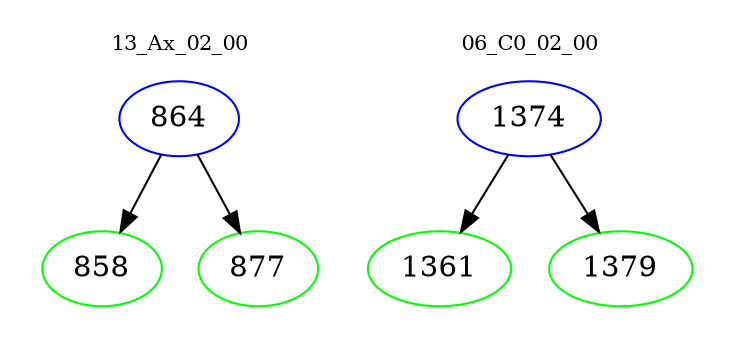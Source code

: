 digraph{
subgraph cluster_0 {
color = white
label = "13_Ax_02_00";
fontsize=10;
T0_864 [label="864", color="blue"]
T0_864 -> T0_858 [color="black"]
T0_858 [label="858", color="green"]
T0_864 -> T0_877 [color="black"]
T0_877 [label="877", color="green"]
}
subgraph cluster_1 {
color = white
label = "06_C0_02_00";
fontsize=10;
T1_1374 [label="1374", color="blue"]
T1_1374 -> T1_1361 [color="black"]
T1_1361 [label="1361", color="green"]
T1_1374 -> T1_1379 [color="black"]
T1_1379 [label="1379", color="green"]
}
}

